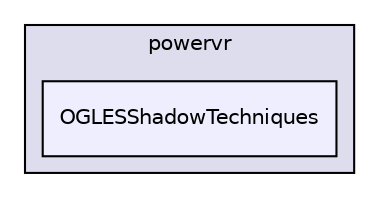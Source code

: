 digraph "PVR/SDK_3.4/Examples/Intermediate/ShadowTechniques/OGLES/Build/Android/src/com/powervr/OGLESShadowTechniques" {
  compound=true
  node [ fontsize="10", fontname="Helvetica"];
  edge [ labelfontsize="10", labelfontname="Helvetica"];
  subgraph clusterdir_499cdf2c60e11c07908d9c6f9c6527d7 {
    graph [ bgcolor="#ddddee", pencolor="black", label="powervr" fontname="Helvetica", fontsize="10", URL="dir_499cdf2c60e11c07908d9c6f9c6527d7.html"]
  dir_50d4eef2d1ff929e19a34b86b687e697 [shape=box, label="OGLESShadowTechniques", style="filled", fillcolor="#eeeeff", pencolor="black", URL="dir_50d4eef2d1ff929e19a34b86b687e697.html"];
  }
}
